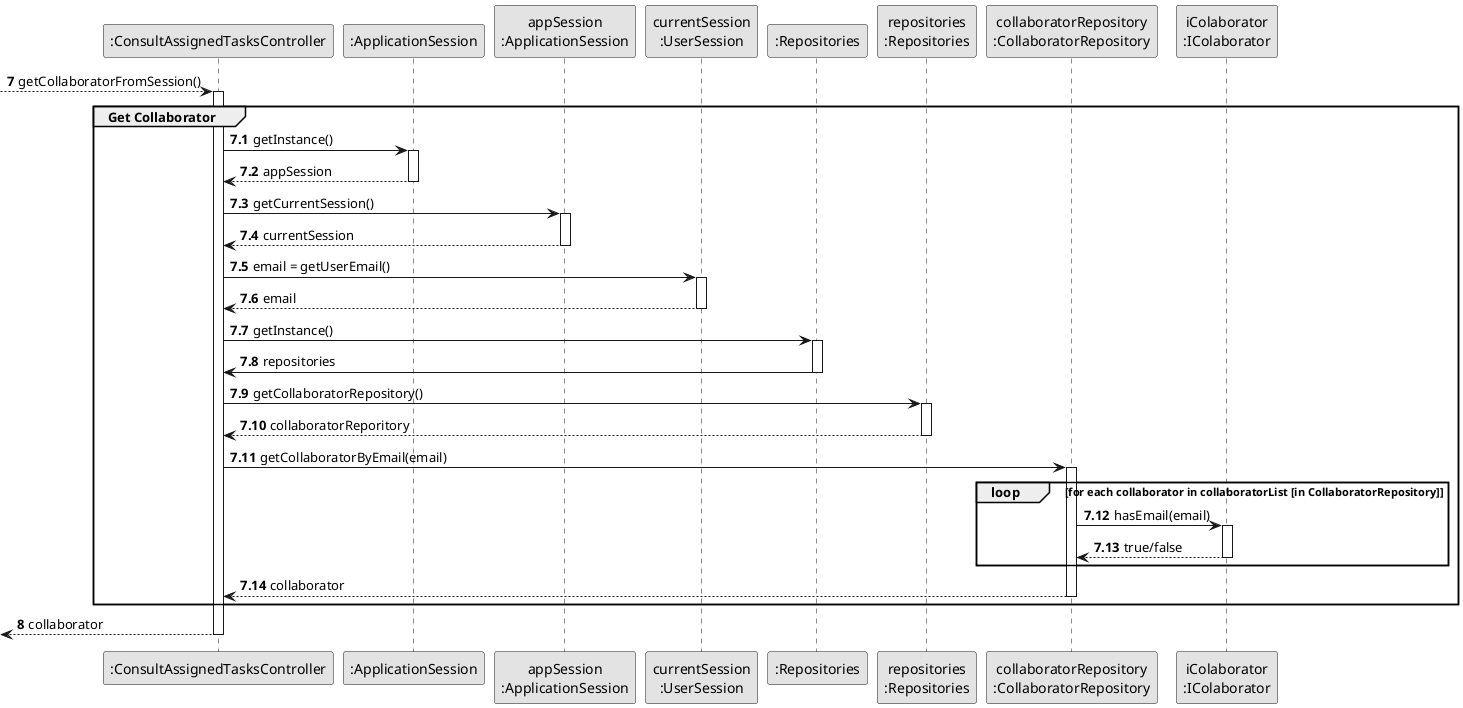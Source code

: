 @startuml
'https://plantuml.com/sequence-diagram
skinparam monochrome true
skinparam packageStyle rectangle
skinparam shadowing false
participant ":ConsultAssignedTasksController" as CTRL
participant ":ApplicationSession" as _APP
participant "appSession\n:ApplicationSession" as APP
participant "currentSession\n:UserSession" as SESSAO
participant ":Repositories" as RepositorySingleton
participant "repositories\n:Repositories" as REPO
participant "collaboratorRepository\n:CollaboratorRepository" as COLREPO
participant "iColaborator\n:IColaborator" as ICOL



autonumber 7

--> CTRL : getCollaboratorFromSession()

autonumber 7.1

activate CTRL

group Get Collaborator


CTRL -> _APP : getInstance()
activate _APP

_APP --> CTRL : appSession
deactivate _APP

CTRL -> APP : getCurrentSession()
activate APP

APP --> CTRL : currentSession
deactivate APP

CTRL -> SESSAO : email = getUserEmail()
activate SESSAO

SESSAO --> CTRL : email
deactivate SESSAO

CTRL -> RepositorySingleton: getInstance()
activate RepositorySingleton

RepositorySingleton -> CTRL: repositories
deactivate RepositorySingleton

CTRL -> REPO : getCollaboratorRepository()
activate REPO

REPO --> CTRL : collaboratorReporitory
deactivate REPO

CTRL ->  COLREPO : getCollaboratorByEmail(email)
activate COLREPO

loop for each collaborator in collaboratorList [in CollaboratorRepository]

COLREPO -> ICOL : hasEmail(email)
activate ICOL

ICOL --> COLREPO : true/false
deactivate ICOL

end

COLREPO --> CTRL : collaborator
deactivate COLREPO

end
autonumber 8

<--CTRL : collaborator
deactivate CTRL
@enduml